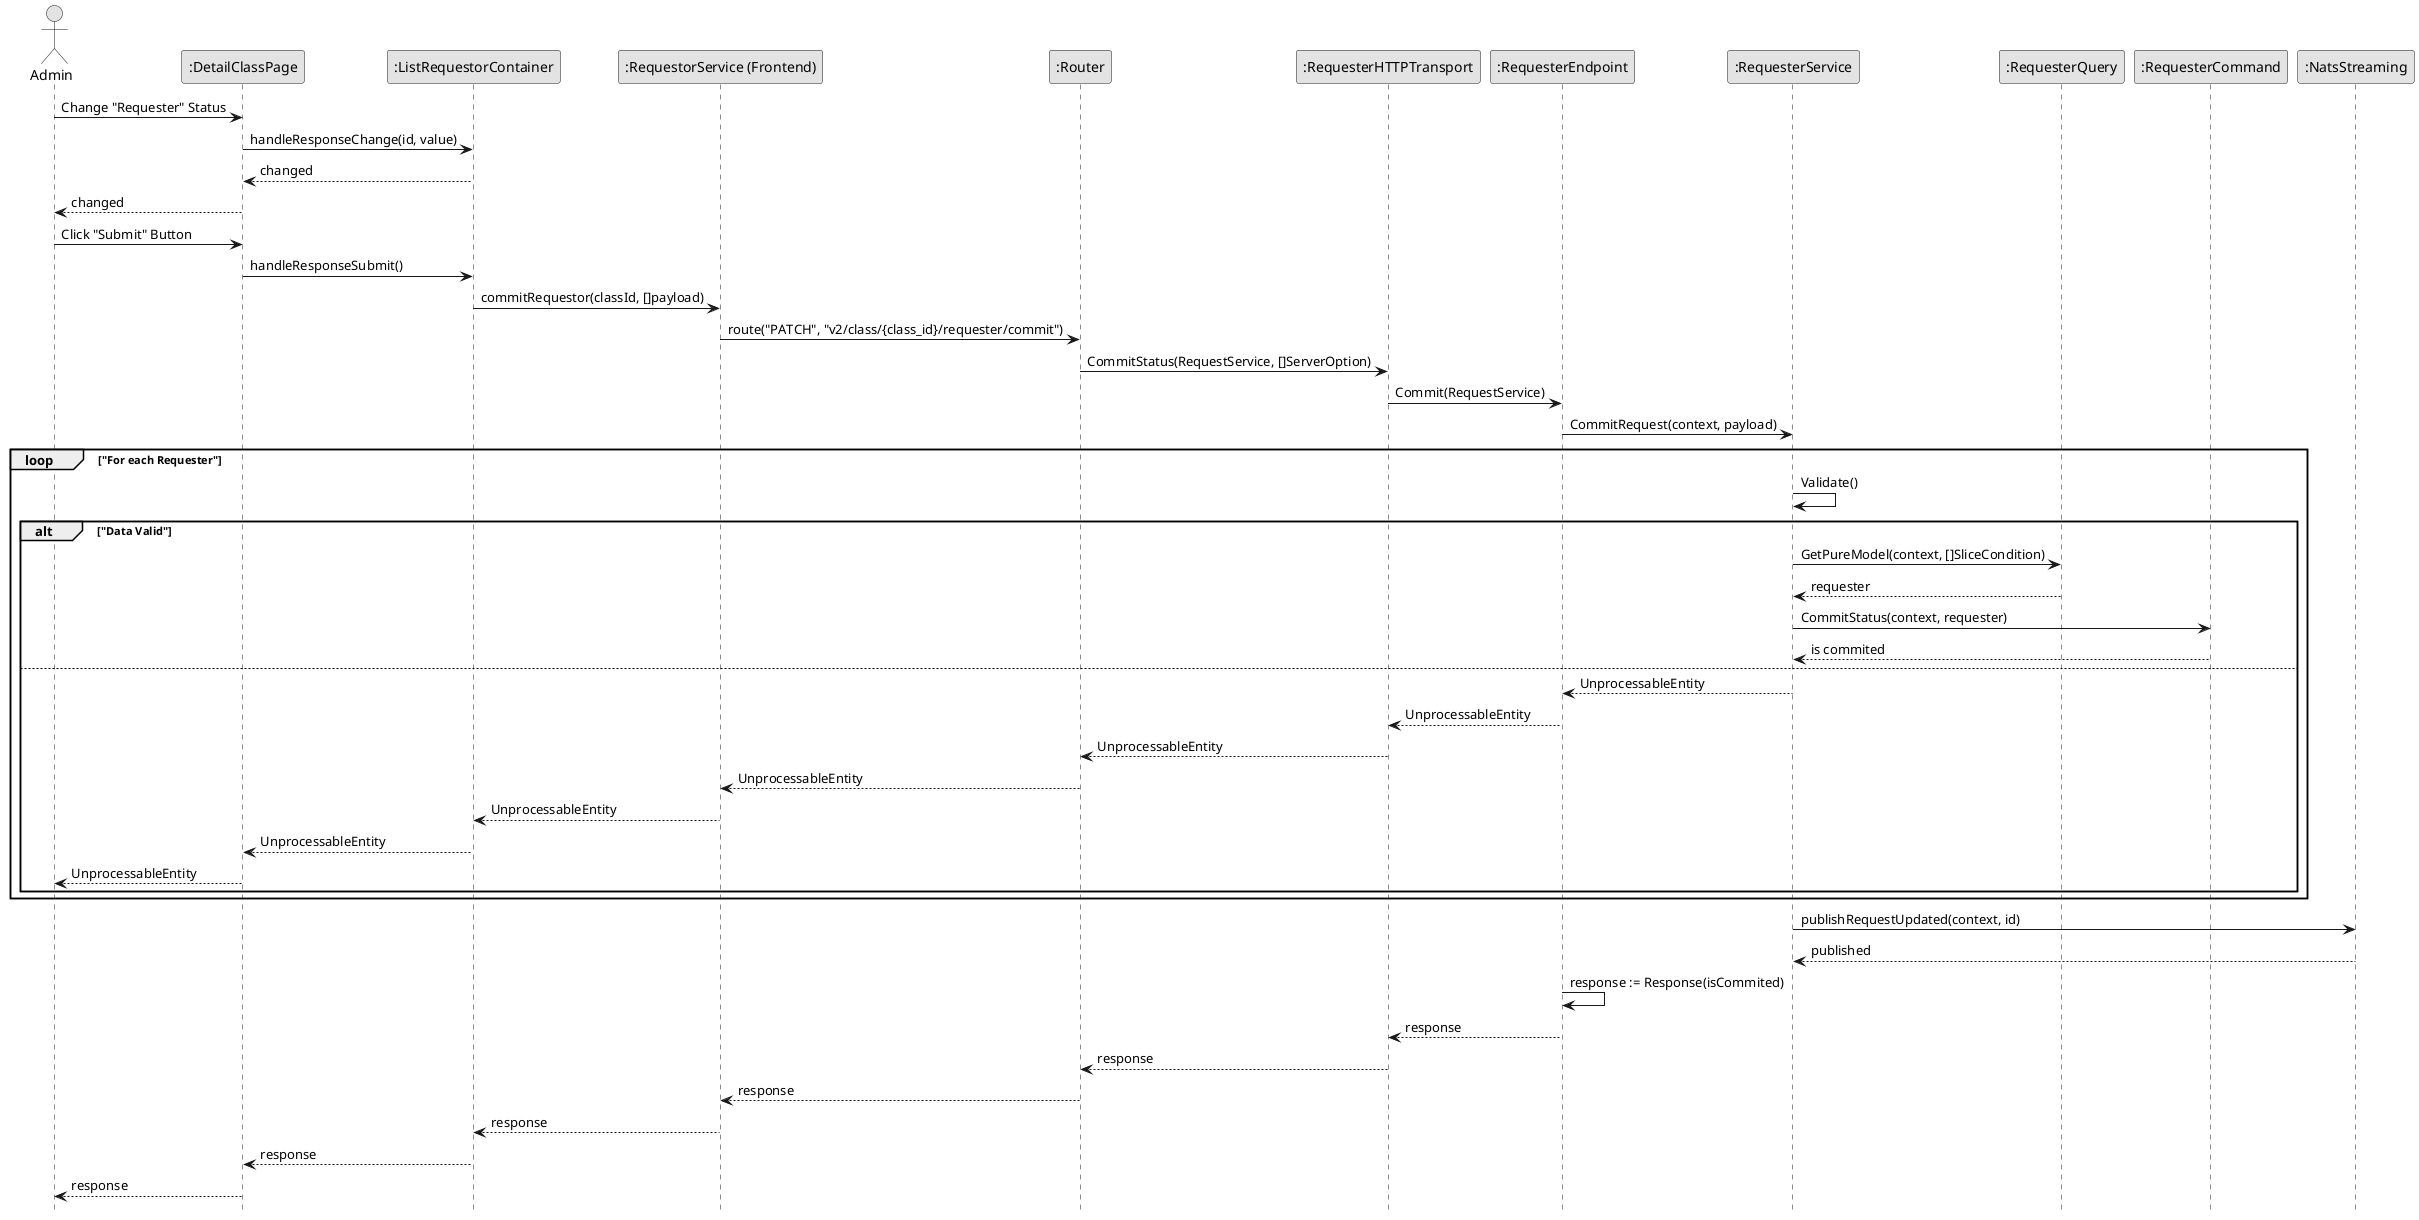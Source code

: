 @startuml CommitRequest

skinparam Monochrome true
skinparam Shadowing false
hide footbox

actor Admin
participant ":DetailClassPage" as DetailClassPage
participant ":ListRequestorContainer" as ListRequestorContainer
participant ":RequestorService (Frontend)" as FERequestorService
participant ":Router" as Router
participant ":RequesterHTTPTransport" as RequestHTTPTransport
participant ":RequesterEndpoint" as RequestEndpoint
participant ":RequesterService" as RequestService
participant ":RequesterQuery" as RequestQuery
participant ":RequesterCommand" as RequestCommand
participant ":NatsStreaming" as NatsStreaming

Admin->DetailClassPage: Change "Requester" Status
DetailClassPage->ListRequestorContainer: handleResponseChange(id, value)
ListRequestorContainer-->DetailClassPage: changed
DetailClassPage-->Admin: changed

Admin->DetailClassPage: Click "Submit" Button
DetailClassPage->ListRequestorContainer: handleResponseSubmit()
ListRequestorContainer->FERequestorService: commitRequestor(classId, []payload)
FERequestorService->Router: route("PATCH", "v2/class/{class_id}/requester/commit")
Router->RequestHTTPTransport: CommitStatus(RequestService, []ServerOption)
RequestHTTPTransport->RequestEndpoint: Commit(RequestService)
RequestEndpoint->RequestService: CommitRequest(context, payload)

loop "For each Requester"
    RequestService->RequestService: Validate()
    
    alt "Data Valid"
        RequestService->RequestQuery: GetPureModel(context, []SliceCondition)
        RequestQuery-->RequestService: requester

        RequestService->RequestCommand: CommitStatus(context, requester)
        RequestCommand-->RequestService: is commited
    else
        RequestService-->RequestEndpoint: UnprocessableEntity
        RequestEndpoint-->RequestHTTPTransport: UnprocessableEntity
        RequestHTTPTransport-->Router: UnprocessableEntity
        Router-->FERequestorService: UnprocessableEntity
        FERequestorService-->ListRequestorContainer: UnprocessableEntity
        ListRequestorContainer-->DetailClassPage: UnprocessableEntity
        DetailClassPage-->Admin: UnprocessableEntity
    end
end

RequestService->NatsStreaming: publishRequestUpdated(context, id)
NatsStreaming-->RequestService: published

RequestEndpoint->RequestEndpoint: response := Response(isCommited)
RequestEndpoint-->RequestHTTPTransport: response
RequestHTTPTransport-->Router: response
Router-->FERequestorService: response
FERequestorService-->ListRequestorContainer: response
ListRequestorContainer-->DetailClassPage: response
DetailClassPage-->Admin: response

@enduml